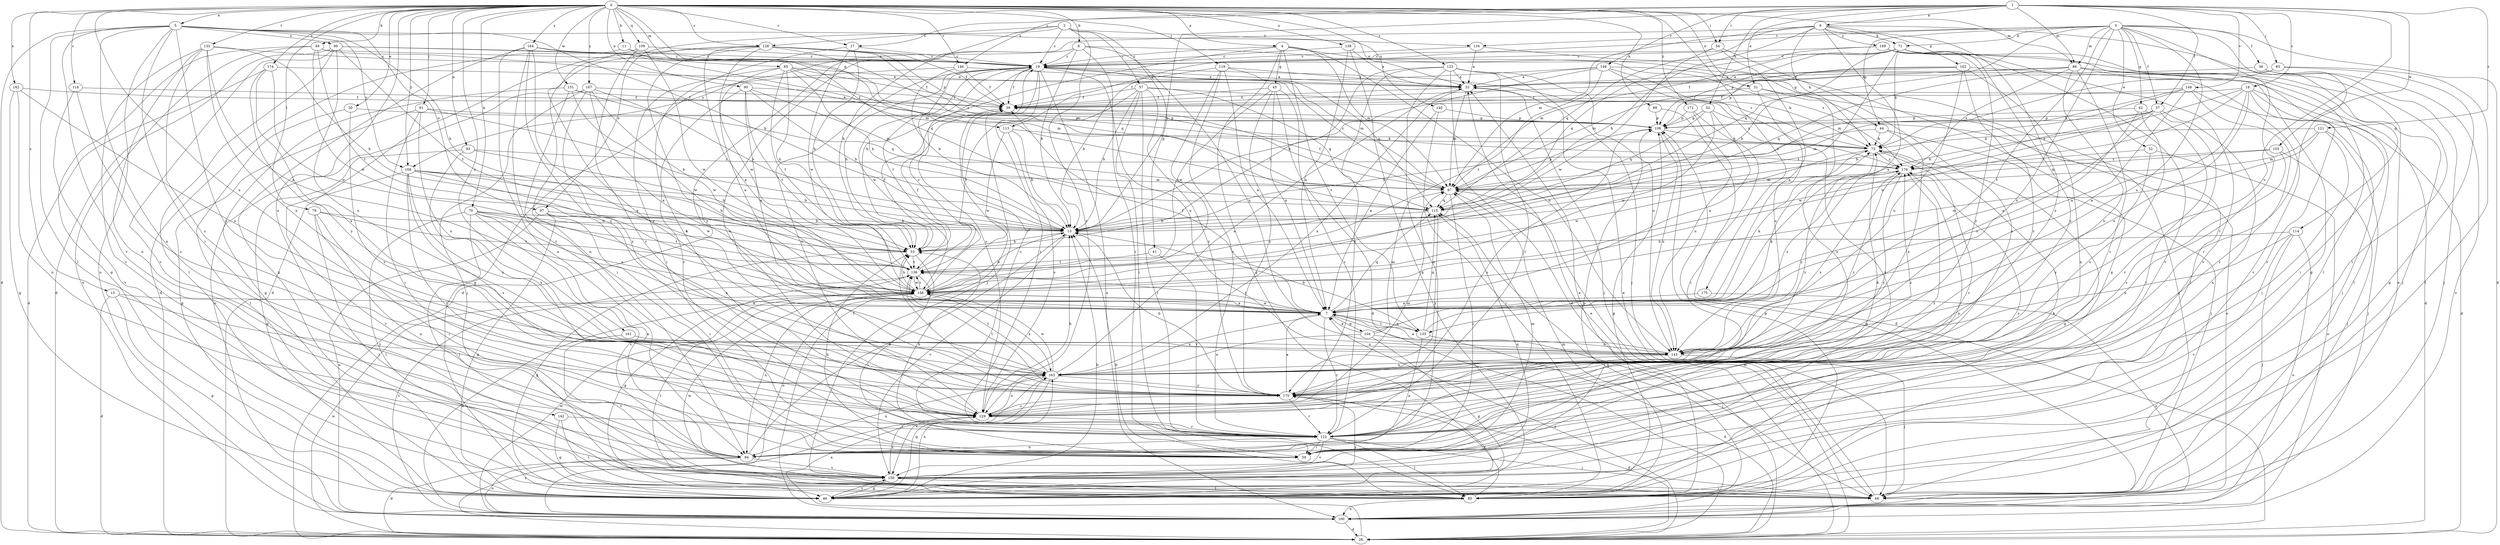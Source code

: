 strict digraph  {
0;
1;
2;
3;
4;
5;
6;
7;
8;
11;
13;
15;
17;
18;
19;
26;
30;
31;
32;
33;
37;
38;
39;
41;
42;
44;
45;
46;
49;
52;
53;
54;
57;
59;
61;
65;
66;
70;
71;
73;
78;
80;
85;
86;
87;
89;
90;
93;
94;
97;
99;
100;
102;
104;
108;
109;
113;
114;
115;
118;
119;
121;
122;
123;
128;
129;
133;
134;
135;
136;
138;
140;
142;
143;
146;
148;
149;
150;
151;
155;
156;
161;
162;
163;
164;
167;
168;
169;
170;
172;
174;
175;
176;
0 -> 4  [label=a];
0 -> 5  [label=a];
0 -> 8  [label=b];
0 -> 11  [label=b];
0 -> 15  [label=c];
0 -> 17  [label=c];
0 -> 30  [label=e];
0 -> 31  [label=e];
0 -> 49  [label=h];
0 -> 54  [label=i];
0 -> 61  [label=j];
0 -> 70  [label=k];
0 -> 78  [label=l];
0 -> 85  [label=m];
0 -> 86  [label=m];
0 -> 89  [label=n];
0 -> 90  [label=n];
0 -> 93  [label=n];
0 -> 109  [label=q];
0 -> 113  [label=q];
0 -> 118  [label=r];
0 -> 119  [label=r];
0 -> 123  [label=s];
0 -> 128  [label=s];
0 -> 133  [label=t];
0 -> 138  [label=u];
0 -> 140  [label=u];
0 -> 142  [label=u];
0 -> 146  [label=v];
0 -> 151  [label=w];
0 -> 161  [label=x];
0 -> 162  [label=x];
0 -> 163  [label=x];
0 -> 164  [label=y];
0 -> 167  [label=y];
0 -> 168  [label=y];
0 -> 172  [label=z];
0 -> 174  [label=z];
0 -> 175  [label=z];
1 -> 6  [label=a];
1 -> 13  [label=b];
1 -> 17  [label=c];
1 -> 18  [label=c];
1 -> 31  [label=e];
1 -> 37  [label=f];
1 -> 52  [label=h];
1 -> 54  [label=i];
1 -> 65  [label=j];
1 -> 86  [label=m];
1 -> 121  [label=r];
1 -> 143  [label=u];
1 -> 146  [label=v];
1 -> 148  [label=v];
1 -> 149  [label=v];
1 -> 155  [label=w];
2 -> 19  [label=c];
2 -> 41  [label=g];
2 -> 53  [label=h];
2 -> 57  [label=i];
2 -> 97  [label=o];
2 -> 128  [label=s];
2 -> 129  [label=s];
2 -> 134  [label=t];
3 -> 26  [label=d];
3 -> 32  [label=e];
3 -> 37  [label=f];
3 -> 38  [label=f];
3 -> 42  [label=g];
3 -> 44  [label=g];
3 -> 71  [label=k];
3 -> 86  [label=m];
3 -> 113  [label=q];
3 -> 114  [label=q];
3 -> 115  [label=q];
3 -> 122  [label=r];
3 -> 134  [label=t];
3 -> 135  [label=t];
3 -> 143  [label=u];
3 -> 163  [label=x];
4 -> 19  [label=c];
4 -> 44  [label=g];
4 -> 45  [label=g];
4 -> 46  [label=g];
4 -> 53  [label=h];
4 -> 87  [label=m];
4 -> 135  [label=t];
4 -> 143  [label=u];
5 -> 13  [label=b];
5 -> 26  [label=d];
5 -> 33  [label=e];
5 -> 53  [label=h];
5 -> 59  [label=i];
5 -> 80  [label=l];
5 -> 94  [label=n];
5 -> 97  [label=o];
5 -> 99  [label=o];
5 -> 100  [label=o];
5 -> 129  [label=s];
5 -> 150  [label=v];
5 -> 168  [label=y];
6 -> 7  [label=a];
6 -> 13  [label=b];
6 -> 71  [label=k];
6 -> 73  [label=k];
6 -> 80  [label=l];
6 -> 87  [label=m];
6 -> 102  [label=p];
6 -> 115  [label=q];
6 -> 168  [label=y];
6 -> 169  [label=y];
6 -> 170  [label=y];
7 -> 39  [label=f];
7 -> 66  [label=j];
7 -> 73  [label=k];
7 -> 104  [label=p];
7 -> 115  [label=q];
7 -> 122  [label=r];
7 -> 135  [label=t];
7 -> 136  [label=t];
7 -> 156  [label=w];
7 -> 163  [label=x];
8 -> 13  [label=b];
8 -> 19  [label=c];
8 -> 26  [label=d];
8 -> 59  [label=i];
8 -> 129  [label=s];
8 -> 143  [label=u];
8 -> 176  [label=z];
11 -> 19  [label=c];
11 -> 26  [label=d];
11 -> 115  [label=q];
13 -> 53  [label=h];
13 -> 150  [label=v];
15 -> 7  [label=a];
15 -> 26  [label=d];
15 -> 46  [label=g];
15 -> 170  [label=y];
17 -> 19  [label=c];
17 -> 53  [label=h];
17 -> 129  [label=s];
17 -> 156  [label=w];
18 -> 7  [label=a];
18 -> 13  [label=b];
18 -> 26  [label=d];
18 -> 39  [label=f];
18 -> 59  [label=i];
18 -> 122  [label=r];
18 -> 143  [label=u];
18 -> 156  [label=w];
19 -> 33  [label=e];
19 -> 39  [label=f];
19 -> 53  [label=h];
19 -> 66  [label=j];
19 -> 87  [label=m];
19 -> 100  [label=o];
19 -> 122  [label=r];
19 -> 129  [label=s];
19 -> 136  [label=t];
19 -> 143  [label=u];
19 -> 156  [label=w];
26 -> 7  [label=a];
26 -> 33  [label=e];
26 -> 87  [label=m];
26 -> 129  [label=s];
26 -> 156  [label=w];
26 -> 163  [label=x];
30 -> 80  [label=l];
30 -> 108  [label=p];
30 -> 129  [label=s];
31 -> 39  [label=f];
31 -> 66  [label=j];
31 -> 129  [label=s];
31 -> 143  [label=u];
32 -> 100  [label=o];
32 -> 170  [label=y];
32 -> 176  [label=z];
33 -> 39  [label=f];
33 -> 66  [label=j];
33 -> 87  [label=m];
33 -> 163  [label=x];
37 -> 7  [label=a];
37 -> 87  [label=m];
37 -> 94  [label=n];
37 -> 108  [label=p];
37 -> 122  [label=r];
37 -> 156  [label=w];
37 -> 176  [label=z];
38 -> 33  [label=e];
38 -> 66  [label=j];
38 -> 100  [label=o];
38 -> 122  [label=r];
39 -> 108  [label=p];
41 -> 122  [label=r];
41 -> 136  [label=t];
42 -> 59  [label=i];
42 -> 108  [label=p];
42 -> 129  [label=s];
42 -> 143  [label=u];
44 -> 13  [label=b];
44 -> 66  [label=j];
44 -> 73  [label=k];
44 -> 163  [label=x];
45 -> 7  [label=a];
45 -> 26  [label=d];
45 -> 39  [label=f];
45 -> 122  [label=r];
45 -> 136  [label=t];
45 -> 170  [label=y];
46 -> 13  [label=b];
46 -> 108  [label=p];
46 -> 150  [label=v];
46 -> 163  [label=x];
46 -> 170  [label=y];
49 -> 19  [label=c];
49 -> 46  [label=g];
49 -> 73  [label=k];
49 -> 100  [label=o];
49 -> 136  [label=t];
49 -> 156  [label=w];
52 -> 7  [label=a];
52 -> 100  [label=o];
52 -> 108  [label=p];
52 -> 115  [label=q];
52 -> 156  [label=w];
53 -> 39  [label=f];
53 -> 46  [label=g];
53 -> 100  [label=o];
53 -> 136  [label=t];
54 -> 7  [label=a];
54 -> 19  [label=c];
54 -> 129  [label=s];
54 -> 156  [label=w];
57 -> 13  [label=b];
57 -> 39  [label=f];
57 -> 59  [label=i];
57 -> 80  [label=l];
57 -> 115  [label=q];
57 -> 136  [label=t];
57 -> 170  [label=y];
57 -> 176  [label=z];
59 -> 53  [label=h];
59 -> 87  [label=m];
59 -> 176  [label=z];
61 -> 13  [label=b];
61 -> 46  [label=g];
61 -> 59  [label=i];
61 -> 108  [label=p];
61 -> 143  [label=u];
65 -> 33  [label=e];
65 -> 46  [label=g];
65 -> 80  [label=l];
65 -> 87  [label=m];
66 -> 33  [label=e];
66 -> 156  [label=w];
70 -> 7  [label=a];
70 -> 13  [label=b];
70 -> 53  [label=h];
70 -> 66  [label=j];
70 -> 80  [label=l];
70 -> 94  [label=n];
70 -> 136  [label=t];
70 -> 150  [label=v];
71 -> 13  [label=b];
71 -> 19  [label=c];
71 -> 46  [label=g];
71 -> 73  [label=k];
71 -> 80  [label=l];
71 -> 87  [label=m];
71 -> 108  [label=p];
71 -> 136  [label=t];
71 -> 150  [label=v];
71 -> 170  [label=y];
73 -> 19  [label=c];
73 -> 46  [label=g];
73 -> 122  [label=r];
73 -> 156  [label=w];
73 -> 170  [label=y];
73 -> 176  [label=z];
78 -> 13  [label=b];
78 -> 59  [label=i];
78 -> 66  [label=j];
78 -> 94  [label=n];
78 -> 136  [label=t];
80 -> 13  [label=b];
80 -> 33  [label=e];
80 -> 87  [label=m];
80 -> 100  [label=o];
80 -> 108  [label=p];
80 -> 170  [label=y];
85 -> 7  [label=a];
85 -> 13  [label=b];
85 -> 33  [label=e];
85 -> 39  [label=f];
85 -> 53  [label=h];
85 -> 59  [label=i];
85 -> 87  [label=m];
85 -> 136  [label=t];
86 -> 33  [label=e];
86 -> 39  [label=f];
86 -> 66  [label=j];
86 -> 80  [label=l];
86 -> 115  [label=q];
86 -> 122  [label=r];
86 -> 150  [label=v];
86 -> 163  [label=x];
86 -> 176  [label=z];
87 -> 19  [label=c];
87 -> 39  [label=f];
87 -> 59  [label=i];
87 -> 108  [label=p];
87 -> 115  [label=q];
89 -> 26  [label=d];
89 -> 108  [label=p];
90 -> 7  [label=a];
90 -> 13  [label=b];
90 -> 39  [label=f];
90 -> 87  [label=m];
90 -> 122  [label=r];
90 -> 136  [label=t];
93 -> 46  [label=g];
93 -> 53  [label=h];
93 -> 129  [label=s];
93 -> 176  [label=z];
94 -> 13  [label=b];
94 -> 26  [label=d];
94 -> 100  [label=o];
94 -> 150  [label=v];
97 -> 13  [label=b];
97 -> 46  [label=g];
97 -> 59  [label=i];
97 -> 100  [label=o];
97 -> 163  [label=x];
99 -> 19  [label=c];
99 -> 26  [label=d];
99 -> 80  [label=l];
99 -> 87  [label=m];
99 -> 136  [label=t];
99 -> 150  [label=v];
99 -> 163  [label=x];
100 -> 26  [label=d];
100 -> 39  [label=f];
100 -> 108  [label=p];
100 -> 115  [label=q];
100 -> 136  [label=t];
100 -> 156  [label=w];
102 -> 26  [label=d];
102 -> 33  [label=e];
102 -> 87  [label=m];
102 -> 94  [label=n];
102 -> 108  [label=p];
102 -> 143  [label=u];
102 -> 170  [label=y];
104 -> 7  [label=a];
104 -> 46  [label=g];
104 -> 73  [label=k];
104 -> 87  [label=m];
104 -> 143  [label=u];
104 -> 163  [label=x];
108 -> 73  [label=k];
108 -> 129  [label=s];
108 -> 143  [label=u];
109 -> 19  [label=c];
109 -> 122  [label=r];
109 -> 156  [label=w];
109 -> 170  [label=y];
113 -> 13  [label=b];
113 -> 73  [label=k];
113 -> 129  [label=s];
113 -> 156  [label=w];
114 -> 53  [label=h];
114 -> 66  [label=j];
114 -> 100  [label=o];
114 -> 143  [label=u];
114 -> 150  [label=v];
115 -> 13  [label=b];
115 -> 170  [label=y];
118 -> 39  [label=f];
118 -> 129  [label=s];
118 -> 150  [label=v];
119 -> 7  [label=a];
119 -> 13  [label=b];
119 -> 33  [label=e];
119 -> 115  [label=q];
119 -> 122  [label=r];
119 -> 156  [label=w];
121 -> 59  [label=i];
121 -> 66  [label=j];
121 -> 73  [label=k];
121 -> 87  [label=m];
121 -> 156  [label=w];
122 -> 19  [label=c];
122 -> 53  [label=h];
122 -> 59  [label=i];
122 -> 66  [label=j];
122 -> 80  [label=l];
122 -> 94  [label=n];
122 -> 150  [label=v];
122 -> 176  [label=z];
123 -> 26  [label=d];
123 -> 33  [label=e];
123 -> 53  [label=h];
123 -> 66  [label=j];
123 -> 94  [label=n];
123 -> 122  [label=r];
123 -> 129  [label=s];
123 -> 143  [label=u];
128 -> 7  [label=a];
128 -> 19  [label=c];
128 -> 26  [label=d];
128 -> 39  [label=f];
128 -> 87  [label=m];
128 -> 94  [label=n];
128 -> 108  [label=p];
128 -> 115  [label=q];
128 -> 156  [label=w];
128 -> 170  [label=y];
129 -> 13  [label=b];
129 -> 19  [label=c];
129 -> 73  [label=k];
129 -> 87  [label=m];
129 -> 122  [label=r];
129 -> 163  [label=x];
133 -> 7  [label=a];
133 -> 19  [label=c];
133 -> 53  [label=h];
133 -> 94  [label=n];
133 -> 129  [label=s];
133 -> 150  [label=v];
133 -> 163  [label=x];
134 -> 19  [label=c];
134 -> 33  [label=e];
134 -> 46  [label=g];
135 -> 7  [label=a];
135 -> 13  [label=b];
135 -> 26  [label=d];
135 -> 94  [label=n];
135 -> 115  [label=q];
135 -> 176  [label=z];
136 -> 39  [label=f];
136 -> 46  [label=g];
136 -> 59  [label=i];
136 -> 156  [label=w];
138 -> 7  [label=a];
138 -> 19  [label=c];
138 -> 33  [label=e];
138 -> 46  [label=g];
140 -> 7  [label=a];
140 -> 80  [label=l];
140 -> 108  [label=p];
142 -> 46  [label=g];
142 -> 80  [label=l];
142 -> 122  [label=r];
143 -> 7  [label=a];
143 -> 66  [label=j];
143 -> 163  [label=x];
143 -> 176  [label=z];
146 -> 13  [label=b];
146 -> 33  [label=e];
146 -> 39  [label=f];
146 -> 46  [label=g];
148 -> 7  [label=a];
148 -> 13  [label=b];
148 -> 39  [label=f];
148 -> 66  [label=j];
148 -> 73  [label=k];
148 -> 122  [label=r];
149 -> 13  [label=b];
149 -> 33  [label=e];
149 -> 39  [label=f];
149 -> 73  [label=k];
149 -> 80  [label=l];
149 -> 136  [label=t];
149 -> 150  [label=v];
150 -> 46  [label=g];
150 -> 66  [label=j];
150 -> 73  [label=k];
150 -> 80  [label=l];
150 -> 108  [label=p];
150 -> 115  [label=q];
150 -> 129  [label=s];
151 -> 39  [label=f];
151 -> 46  [label=g];
151 -> 59  [label=i];
151 -> 115  [label=q];
151 -> 156  [label=w];
155 -> 66  [label=j];
155 -> 87  [label=m];
155 -> 129  [label=s];
155 -> 176  [label=z];
156 -> 7  [label=a];
156 -> 13  [label=b];
156 -> 19  [label=c];
156 -> 53  [label=h];
156 -> 80  [label=l];
156 -> 94  [label=n];
156 -> 100  [label=o];
156 -> 136  [label=t];
156 -> 163  [label=x];
161 -> 143  [label=u];
161 -> 150  [label=v];
162 -> 39  [label=f];
162 -> 46  [label=g];
162 -> 94  [label=n];
162 -> 143  [label=u];
163 -> 33  [label=e];
163 -> 46  [label=g];
163 -> 94  [label=n];
163 -> 136  [label=t];
163 -> 150  [label=v];
163 -> 156  [label=w];
163 -> 170  [label=y];
163 -> 176  [label=z];
164 -> 19  [label=c];
164 -> 46  [label=g];
164 -> 94  [label=n];
164 -> 122  [label=r];
164 -> 163  [label=x];
164 -> 170  [label=y];
164 -> 176  [label=z];
167 -> 7  [label=a];
167 -> 13  [label=b];
167 -> 39  [label=f];
167 -> 66  [label=j];
167 -> 100  [label=o];
167 -> 156  [label=w];
167 -> 170  [label=y];
168 -> 13  [label=b];
168 -> 53  [label=h];
168 -> 87  [label=m];
168 -> 122  [label=r];
168 -> 129  [label=s];
168 -> 150  [label=v];
168 -> 156  [label=w];
168 -> 163  [label=x];
169 -> 19  [label=c];
169 -> 100  [label=o];
169 -> 115  [label=q];
169 -> 150  [label=v];
169 -> 170  [label=y];
170 -> 7  [label=a];
170 -> 13  [label=b];
170 -> 26  [label=d];
170 -> 53  [label=h];
170 -> 122  [label=r];
170 -> 129  [label=s];
170 -> 136  [label=t];
170 -> 176  [label=z];
172 -> 59  [label=i];
172 -> 108  [label=p];
172 -> 143  [label=u];
174 -> 26  [label=d];
174 -> 33  [label=e];
174 -> 156  [label=w];
174 -> 163  [label=x];
174 -> 170  [label=y];
175 -> 7  [label=a];
175 -> 100  [label=o];
176 -> 87  [label=m];
176 -> 94  [label=n];
176 -> 163  [label=x];
176 -> 170  [label=y];
}
